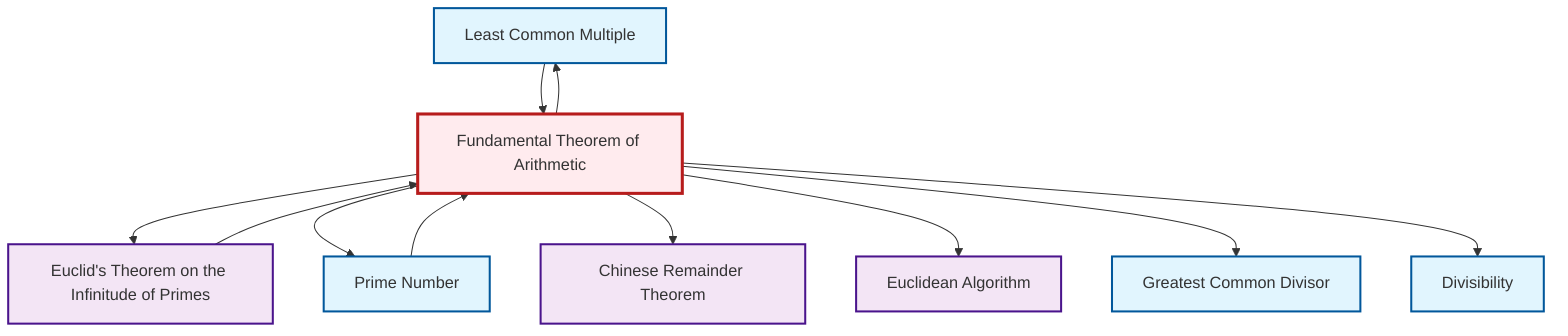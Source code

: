 graph TD
    classDef definition fill:#e1f5fe,stroke:#01579b,stroke-width:2px
    classDef theorem fill:#f3e5f5,stroke:#4a148c,stroke-width:2px
    classDef axiom fill:#fff3e0,stroke:#e65100,stroke-width:2px
    classDef example fill:#e8f5e9,stroke:#1b5e20,stroke-width:2px
    classDef current fill:#ffebee,stroke:#b71c1c,stroke-width:3px
    thm-euclidean-algorithm["Euclidean Algorithm"]:::theorem
    def-lcm["Least Common Multiple"]:::definition
    def-prime["Prime Number"]:::definition
    thm-fundamental-arithmetic["Fundamental Theorem of Arithmetic"]:::theorem
    def-gcd["Greatest Common Divisor"]:::definition
    thm-euclid-infinitude-primes["Euclid's Theorem on the Infinitude of Primes"]:::theorem
    thm-chinese-remainder["Chinese Remainder Theorem"]:::theorem
    def-divisibility["Divisibility"]:::definition
    thm-fundamental-arithmetic --> thm-euclid-infinitude-primes
    thm-fundamental-arithmetic --> def-prime
    thm-fundamental-arithmetic --> def-lcm
    thm-fundamental-arithmetic --> thm-chinese-remainder
    thm-fundamental-arithmetic --> thm-euclidean-algorithm
    thm-euclid-infinitude-primes --> thm-fundamental-arithmetic
    def-prime --> thm-fundamental-arithmetic
    thm-fundamental-arithmetic --> def-gcd
    thm-fundamental-arithmetic --> def-divisibility
    def-lcm --> thm-fundamental-arithmetic
    class thm-fundamental-arithmetic current